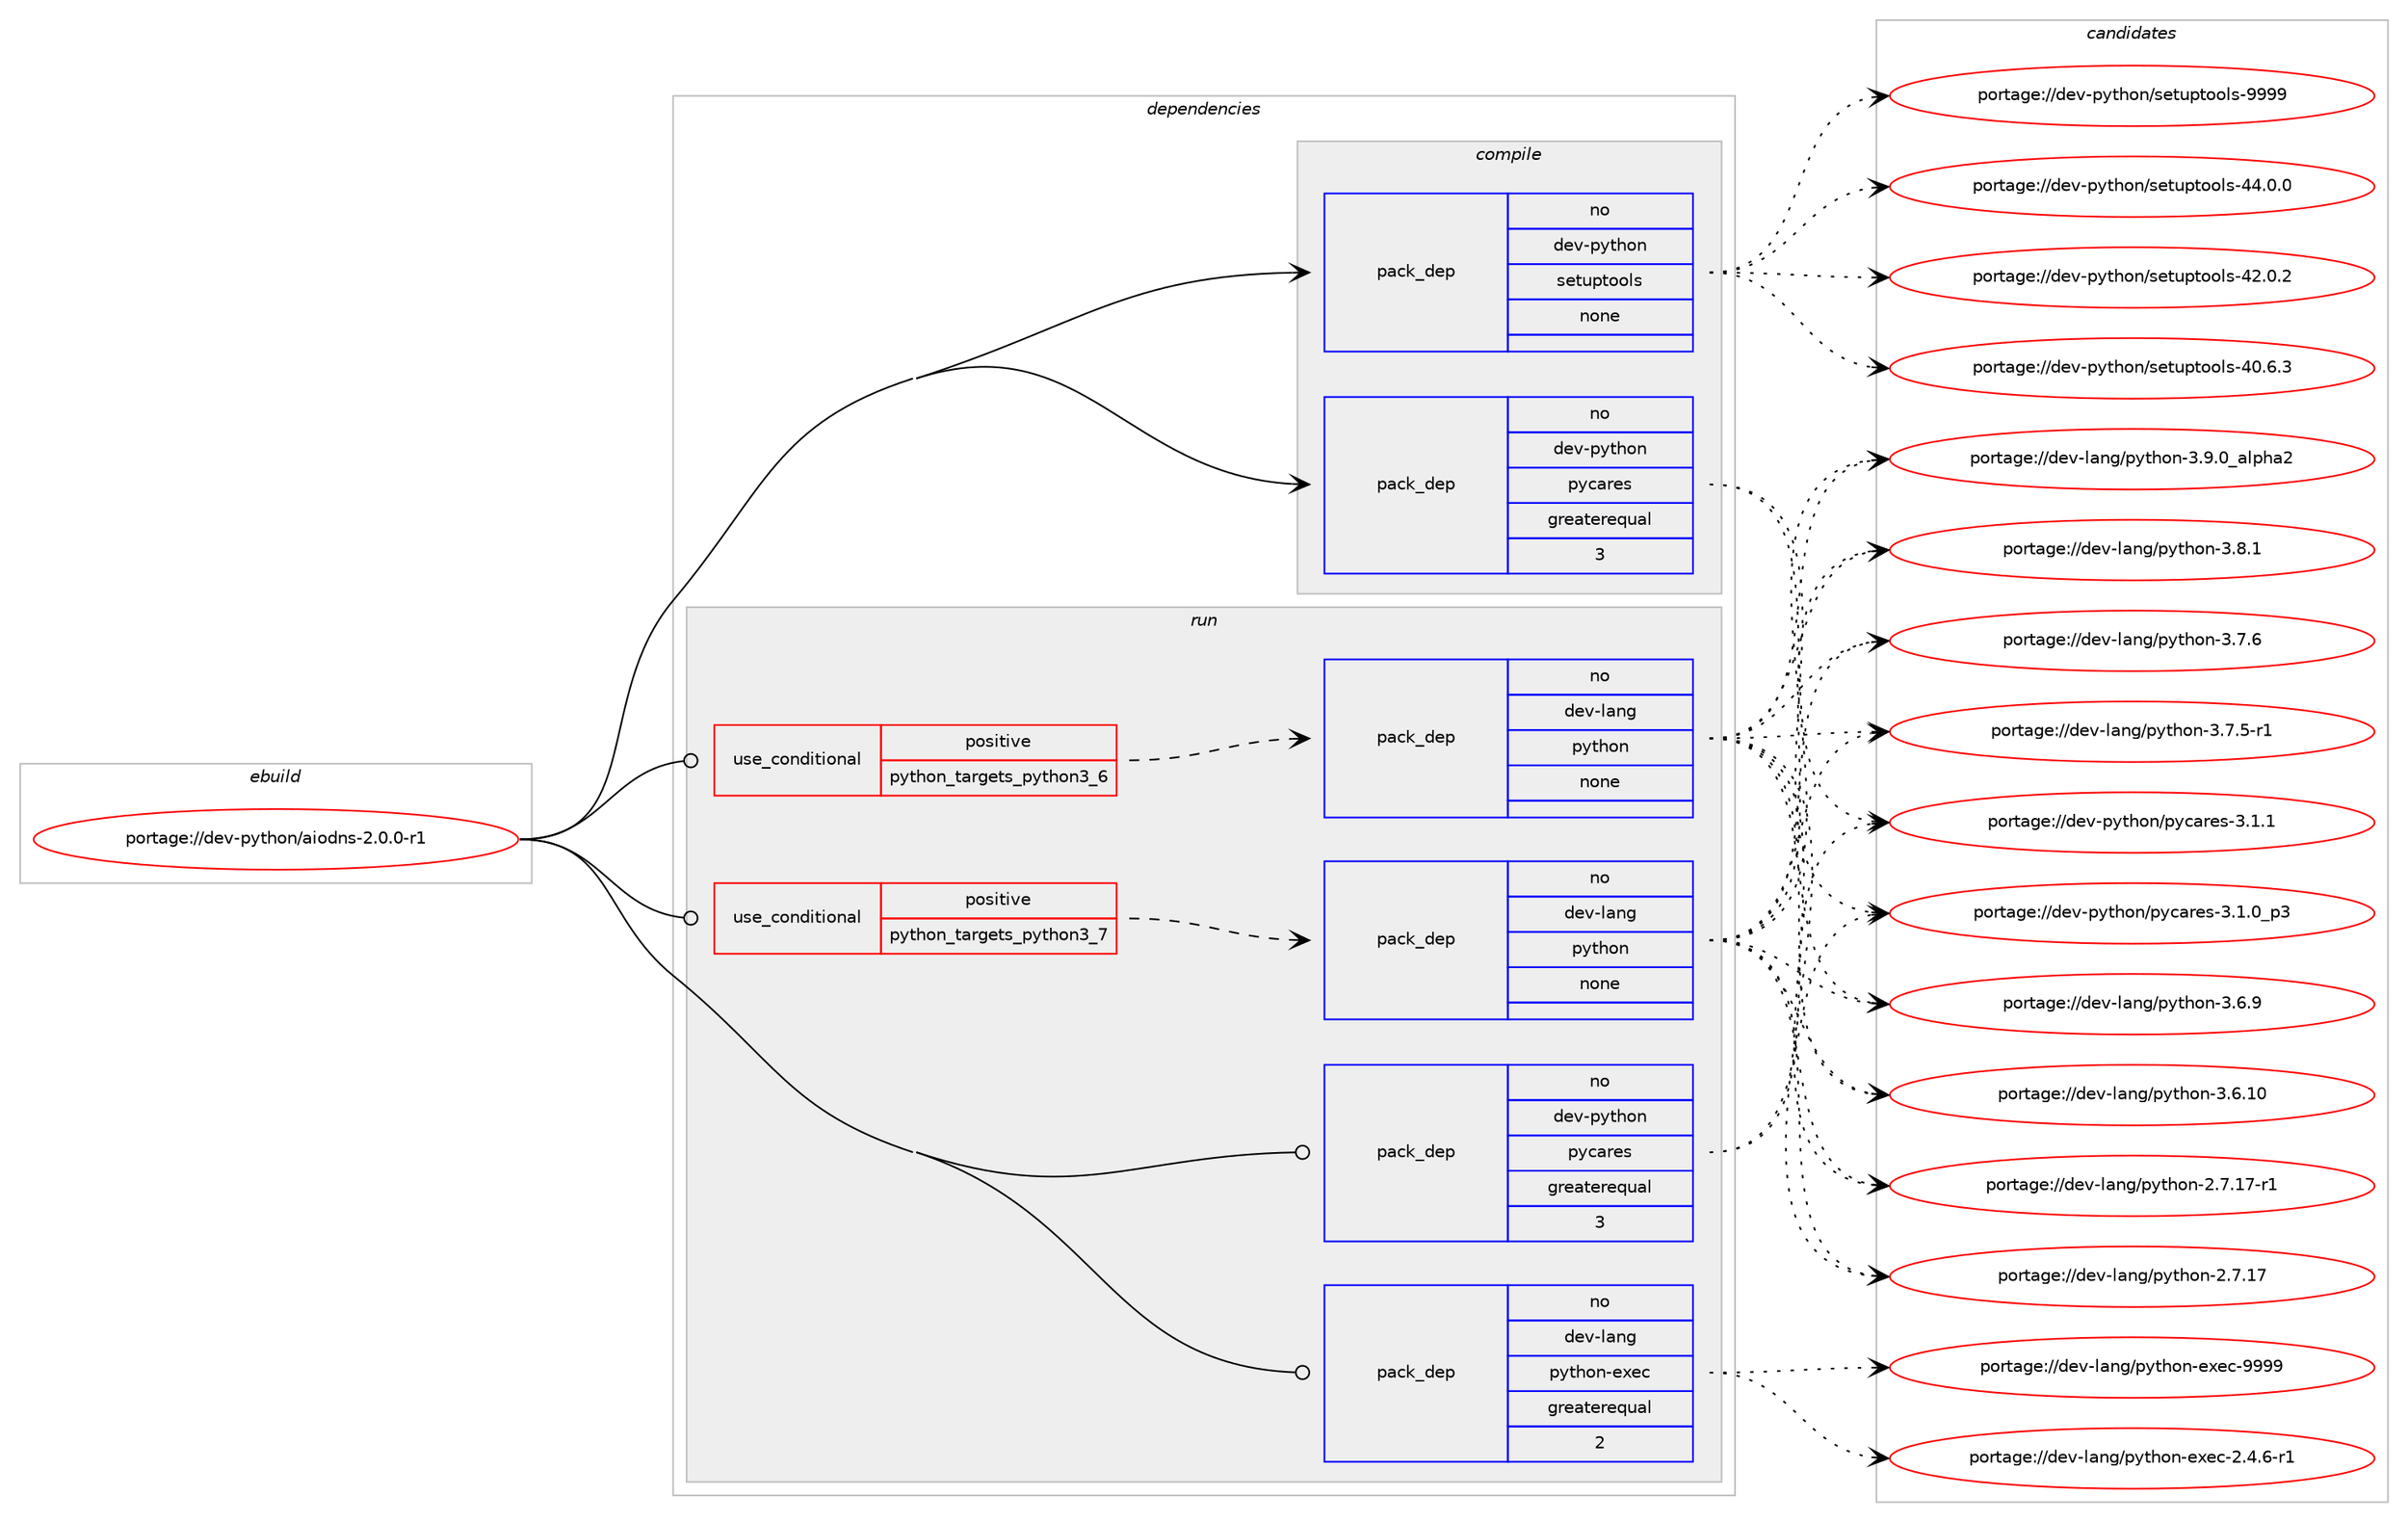 digraph prolog {

# *************
# Graph options
# *************

newrank=true;
concentrate=true;
compound=true;
graph [rankdir=LR,fontname=Helvetica,fontsize=10,ranksep=1.5];#, ranksep=2.5, nodesep=0.2];
edge  [arrowhead=vee];
node  [fontname=Helvetica,fontsize=10];

# **********
# The ebuild
# **********

subgraph cluster_leftcol {
color=gray;
label=<<i>ebuild</i>>;
id [label="portage://dev-python/aiodns-2.0.0-r1", color=red, width=4, href="../dev-python/aiodns-2.0.0-r1.svg"];
}

# ****************
# The dependencies
# ****************

subgraph cluster_midcol {
color=gray;
label=<<i>dependencies</i>>;
subgraph cluster_compile {
fillcolor="#eeeeee";
style=filled;
label=<<i>compile</i>>;
subgraph pack348167 {
dependency472429 [label=<<TABLE BORDER="0" CELLBORDER="1" CELLSPACING="0" CELLPADDING="4" WIDTH="220"><TR><TD ROWSPAN="6" CELLPADDING="30">pack_dep</TD></TR><TR><TD WIDTH="110">no</TD></TR><TR><TD>dev-python</TD></TR><TR><TD>pycares</TD></TR><TR><TD>greaterequal</TD></TR><TR><TD>3</TD></TR></TABLE>>, shape=none, color=blue];
}
id:e -> dependency472429:w [weight=20,style="solid",arrowhead="vee"];
subgraph pack348168 {
dependency472430 [label=<<TABLE BORDER="0" CELLBORDER="1" CELLSPACING="0" CELLPADDING="4" WIDTH="220"><TR><TD ROWSPAN="6" CELLPADDING="30">pack_dep</TD></TR><TR><TD WIDTH="110">no</TD></TR><TR><TD>dev-python</TD></TR><TR><TD>setuptools</TD></TR><TR><TD>none</TD></TR><TR><TD></TD></TR></TABLE>>, shape=none, color=blue];
}
id:e -> dependency472430:w [weight=20,style="solid",arrowhead="vee"];
}
subgraph cluster_compileandrun {
fillcolor="#eeeeee";
style=filled;
label=<<i>compile and run</i>>;
}
subgraph cluster_run {
fillcolor="#eeeeee";
style=filled;
label=<<i>run</i>>;
subgraph cond119247 {
dependency472431 [label=<<TABLE BORDER="0" CELLBORDER="1" CELLSPACING="0" CELLPADDING="4"><TR><TD ROWSPAN="3" CELLPADDING="10">use_conditional</TD></TR><TR><TD>positive</TD></TR><TR><TD>python_targets_python3_6</TD></TR></TABLE>>, shape=none, color=red];
subgraph pack348169 {
dependency472432 [label=<<TABLE BORDER="0" CELLBORDER="1" CELLSPACING="0" CELLPADDING="4" WIDTH="220"><TR><TD ROWSPAN="6" CELLPADDING="30">pack_dep</TD></TR><TR><TD WIDTH="110">no</TD></TR><TR><TD>dev-lang</TD></TR><TR><TD>python</TD></TR><TR><TD>none</TD></TR><TR><TD></TD></TR></TABLE>>, shape=none, color=blue];
}
dependency472431:e -> dependency472432:w [weight=20,style="dashed",arrowhead="vee"];
}
id:e -> dependency472431:w [weight=20,style="solid",arrowhead="odot"];
subgraph cond119248 {
dependency472433 [label=<<TABLE BORDER="0" CELLBORDER="1" CELLSPACING="0" CELLPADDING="4"><TR><TD ROWSPAN="3" CELLPADDING="10">use_conditional</TD></TR><TR><TD>positive</TD></TR><TR><TD>python_targets_python3_7</TD></TR></TABLE>>, shape=none, color=red];
subgraph pack348170 {
dependency472434 [label=<<TABLE BORDER="0" CELLBORDER="1" CELLSPACING="0" CELLPADDING="4" WIDTH="220"><TR><TD ROWSPAN="6" CELLPADDING="30">pack_dep</TD></TR><TR><TD WIDTH="110">no</TD></TR><TR><TD>dev-lang</TD></TR><TR><TD>python</TD></TR><TR><TD>none</TD></TR><TR><TD></TD></TR></TABLE>>, shape=none, color=blue];
}
dependency472433:e -> dependency472434:w [weight=20,style="dashed",arrowhead="vee"];
}
id:e -> dependency472433:w [weight=20,style="solid",arrowhead="odot"];
subgraph pack348171 {
dependency472435 [label=<<TABLE BORDER="0" CELLBORDER="1" CELLSPACING="0" CELLPADDING="4" WIDTH="220"><TR><TD ROWSPAN="6" CELLPADDING="30">pack_dep</TD></TR><TR><TD WIDTH="110">no</TD></TR><TR><TD>dev-lang</TD></TR><TR><TD>python-exec</TD></TR><TR><TD>greaterequal</TD></TR><TR><TD>2</TD></TR></TABLE>>, shape=none, color=blue];
}
id:e -> dependency472435:w [weight=20,style="solid",arrowhead="odot"];
subgraph pack348172 {
dependency472436 [label=<<TABLE BORDER="0" CELLBORDER="1" CELLSPACING="0" CELLPADDING="4" WIDTH="220"><TR><TD ROWSPAN="6" CELLPADDING="30">pack_dep</TD></TR><TR><TD WIDTH="110">no</TD></TR><TR><TD>dev-python</TD></TR><TR><TD>pycares</TD></TR><TR><TD>greaterequal</TD></TR><TR><TD>3</TD></TR></TABLE>>, shape=none, color=blue];
}
id:e -> dependency472436:w [weight=20,style="solid",arrowhead="odot"];
}
}

# **************
# The candidates
# **************

subgraph cluster_choices {
rank=same;
color=gray;
label=<<i>candidates</i>>;

subgraph choice348167 {
color=black;
nodesep=1;
choice10010111845112121116104111110471121219997114101115455146494649 [label="portage://dev-python/pycares-3.1.1", color=red, width=4,href="../dev-python/pycares-3.1.1.svg"];
choice100101118451121211161041111104711212199971141011154551464946489511251 [label="portage://dev-python/pycares-3.1.0_p3", color=red, width=4,href="../dev-python/pycares-3.1.0_p3.svg"];
dependency472429:e -> choice10010111845112121116104111110471121219997114101115455146494649:w [style=dotted,weight="100"];
dependency472429:e -> choice100101118451121211161041111104711212199971141011154551464946489511251:w [style=dotted,weight="100"];
}
subgraph choice348168 {
color=black;
nodesep=1;
choice10010111845112121116104111110471151011161171121161111111081154557575757 [label="portage://dev-python/setuptools-9999", color=red, width=4,href="../dev-python/setuptools-9999.svg"];
choice100101118451121211161041111104711510111611711211611111110811545525246484648 [label="portage://dev-python/setuptools-44.0.0", color=red, width=4,href="../dev-python/setuptools-44.0.0.svg"];
choice100101118451121211161041111104711510111611711211611111110811545525046484650 [label="portage://dev-python/setuptools-42.0.2", color=red, width=4,href="../dev-python/setuptools-42.0.2.svg"];
choice100101118451121211161041111104711510111611711211611111110811545524846544651 [label="portage://dev-python/setuptools-40.6.3", color=red, width=4,href="../dev-python/setuptools-40.6.3.svg"];
dependency472430:e -> choice10010111845112121116104111110471151011161171121161111111081154557575757:w [style=dotted,weight="100"];
dependency472430:e -> choice100101118451121211161041111104711510111611711211611111110811545525246484648:w [style=dotted,weight="100"];
dependency472430:e -> choice100101118451121211161041111104711510111611711211611111110811545525046484650:w [style=dotted,weight="100"];
dependency472430:e -> choice100101118451121211161041111104711510111611711211611111110811545524846544651:w [style=dotted,weight="100"];
}
subgraph choice348169 {
color=black;
nodesep=1;
choice10010111845108971101034711212111610411111045514657464895971081121049750 [label="portage://dev-lang/python-3.9.0_alpha2", color=red, width=4,href="../dev-lang/python-3.9.0_alpha2.svg"];
choice100101118451089711010347112121116104111110455146564649 [label="portage://dev-lang/python-3.8.1", color=red, width=4,href="../dev-lang/python-3.8.1.svg"];
choice100101118451089711010347112121116104111110455146554654 [label="portage://dev-lang/python-3.7.6", color=red, width=4,href="../dev-lang/python-3.7.6.svg"];
choice1001011184510897110103471121211161041111104551465546534511449 [label="portage://dev-lang/python-3.7.5-r1", color=red, width=4,href="../dev-lang/python-3.7.5-r1.svg"];
choice100101118451089711010347112121116104111110455146544657 [label="portage://dev-lang/python-3.6.9", color=red, width=4,href="../dev-lang/python-3.6.9.svg"];
choice10010111845108971101034711212111610411111045514654464948 [label="portage://dev-lang/python-3.6.10", color=red, width=4,href="../dev-lang/python-3.6.10.svg"];
choice100101118451089711010347112121116104111110455046554649554511449 [label="portage://dev-lang/python-2.7.17-r1", color=red, width=4,href="../dev-lang/python-2.7.17-r1.svg"];
choice10010111845108971101034711212111610411111045504655464955 [label="portage://dev-lang/python-2.7.17", color=red, width=4,href="../dev-lang/python-2.7.17.svg"];
dependency472432:e -> choice10010111845108971101034711212111610411111045514657464895971081121049750:w [style=dotted,weight="100"];
dependency472432:e -> choice100101118451089711010347112121116104111110455146564649:w [style=dotted,weight="100"];
dependency472432:e -> choice100101118451089711010347112121116104111110455146554654:w [style=dotted,weight="100"];
dependency472432:e -> choice1001011184510897110103471121211161041111104551465546534511449:w [style=dotted,weight="100"];
dependency472432:e -> choice100101118451089711010347112121116104111110455146544657:w [style=dotted,weight="100"];
dependency472432:e -> choice10010111845108971101034711212111610411111045514654464948:w [style=dotted,weight="100"];
dependency472432:e -> choice100101118451089711010347112121116104111110455046554649554511449:w [style=dotted,weight="100"];
dependency472432:e -> choice10010111845108971101034711212111610411111045504655464955:w [style=dotted,weight="100"];
}
subgraph choice348170 {
color=black;
nodesep=1;
choice10010111845108971101034711212111610411111045514657464895971081121049750 [label="portage://dev-lang/python-3.9.0_alpha2", color=red, width=4,href="../dev-lang/python-3.9.0_alpha2.svg"];
choice100101118451089711010347112121116104111110455146564649 [label="portage://dev-lang/python-3.8.1", color=red, width=4,href="../dev-lang/python-3.8.1.svg"];
choice100101118451089711010347112121116104111110455146554654 [label="portage://dev-lang/python-3.7.6", color=red, width=4,href="../dev-lang/python-3.7.6.svg"];
choice1001011184510897110103471121211161041111104551465546534511449 [label="portage://dev-lang/python-3.7.5-r1", color=red, width=4,href="../dev-lang/python-3.7.5-r1.svg"];
choice100101118451089711010347112121116104111110455146544657 [label="portage://dev-lang/python-3.6.9", color=red, width=4,href="../dev-lang/python-3.6.9.svg"];
choice10010111845108971101034711212111610411111045514654464948 [label="portage://dev-lang/python-3.6.10", color=red, width=4,href="../dev-lang/python-3.6.10.svg"];
choice100101118451089711010347112121116104111110455046554649554511449 [label="portage://dev-lang/python-2.7.17-r1", color=red, width=4,href="../dev-lang/python-2.7.17-r1.svg"];
choice10010111845108971101034711212111610411111045504655464955 [label="portage://dev-lang/python-2.7.17", color=red, width=4,href="../dev-lang/python-2.7.17.svg"];
dependency472434:e -> choice10010111845108971101034711212111610411111045514657464895971081121049750:w [style=dotted,weight="100"];
dependency472434:e -> choice100101118451089711010347112121116104111110455146564649:w [style=dotted,weight="100"];
dependency472434:e -> choice100101118451089711010347112121116104111110455146554654:w [style=dotted,weight="100"];
dependency472434:e -> choice1001011184510897110103471121211161041111104551465546534511449:w [style=dotted,weight="100"];
dependency472434:e -> choice100101118451089711010347112121116104111110455146544657:w [style=dotted,weight="100"];
dependency472434:e -> choice10010111845108971101034711212111610411111045514654464948:w [style=dotted,weight="100"];
dependency472434:e -> choice100101118451089711010347112121116104111110455046554649554511449:w [style=dotted,weight="100"];
dependency472434:e -> choice10010111845108971101034711212111610411111045504655464955:w [style=dotted,weight="100"];
}
subgraph choice348171 {
color=black;
nodesep=1;
choice10010111845108971101034711212111610411111045101120101994557575757 [label="portage://dev-lang/python-exec-9999", color=red, width=4,href="../dev-lang/python-exec-9999.svg"];
choice10010111845108971101034711212111610411111045101120101994550465246544511449 [label="portage://dev-lang/python-exec-2.4.6-r1", color=red, width=4,href="../dev-lang/python-exec-2.4.6-r1.svg"];
dependency472435:e -> choice10010111845108971101034711212111610411111045101120101994557575757:w [style=dotted,weight="100"];
dependency472435:e -> choice10010111845108971101034711212111610411111045101120101994550465246544511449:w [style=dotted,weight="100"];
}
subgraph choice348172 {
color=black;
nodesep=1;
choice10010111845112121116104111110471121219997114101115455146494649 [label="portage://dev-python/pycares-3.1.1", color=red, width=4,href="../dev-python/pycares-3.1.1.svg"];
choice100101118451121211161041111104711212199971141011154551464946489511251 [label="portage://dev-python/pycares-3.1.0_p3", color=red, width=4,href="../dev-python/pycares-3.1.0_p3.svg"];
dependency472436:e -> choice10010111845112121116104111110471121219997114101115455146494649:w [style=dotted,weight="100"];
dependency472436:e -> choice100101118451121211161041111104711212199971141011154551464946489511251:w [style=dotted,weight="100"];
}
}

}
